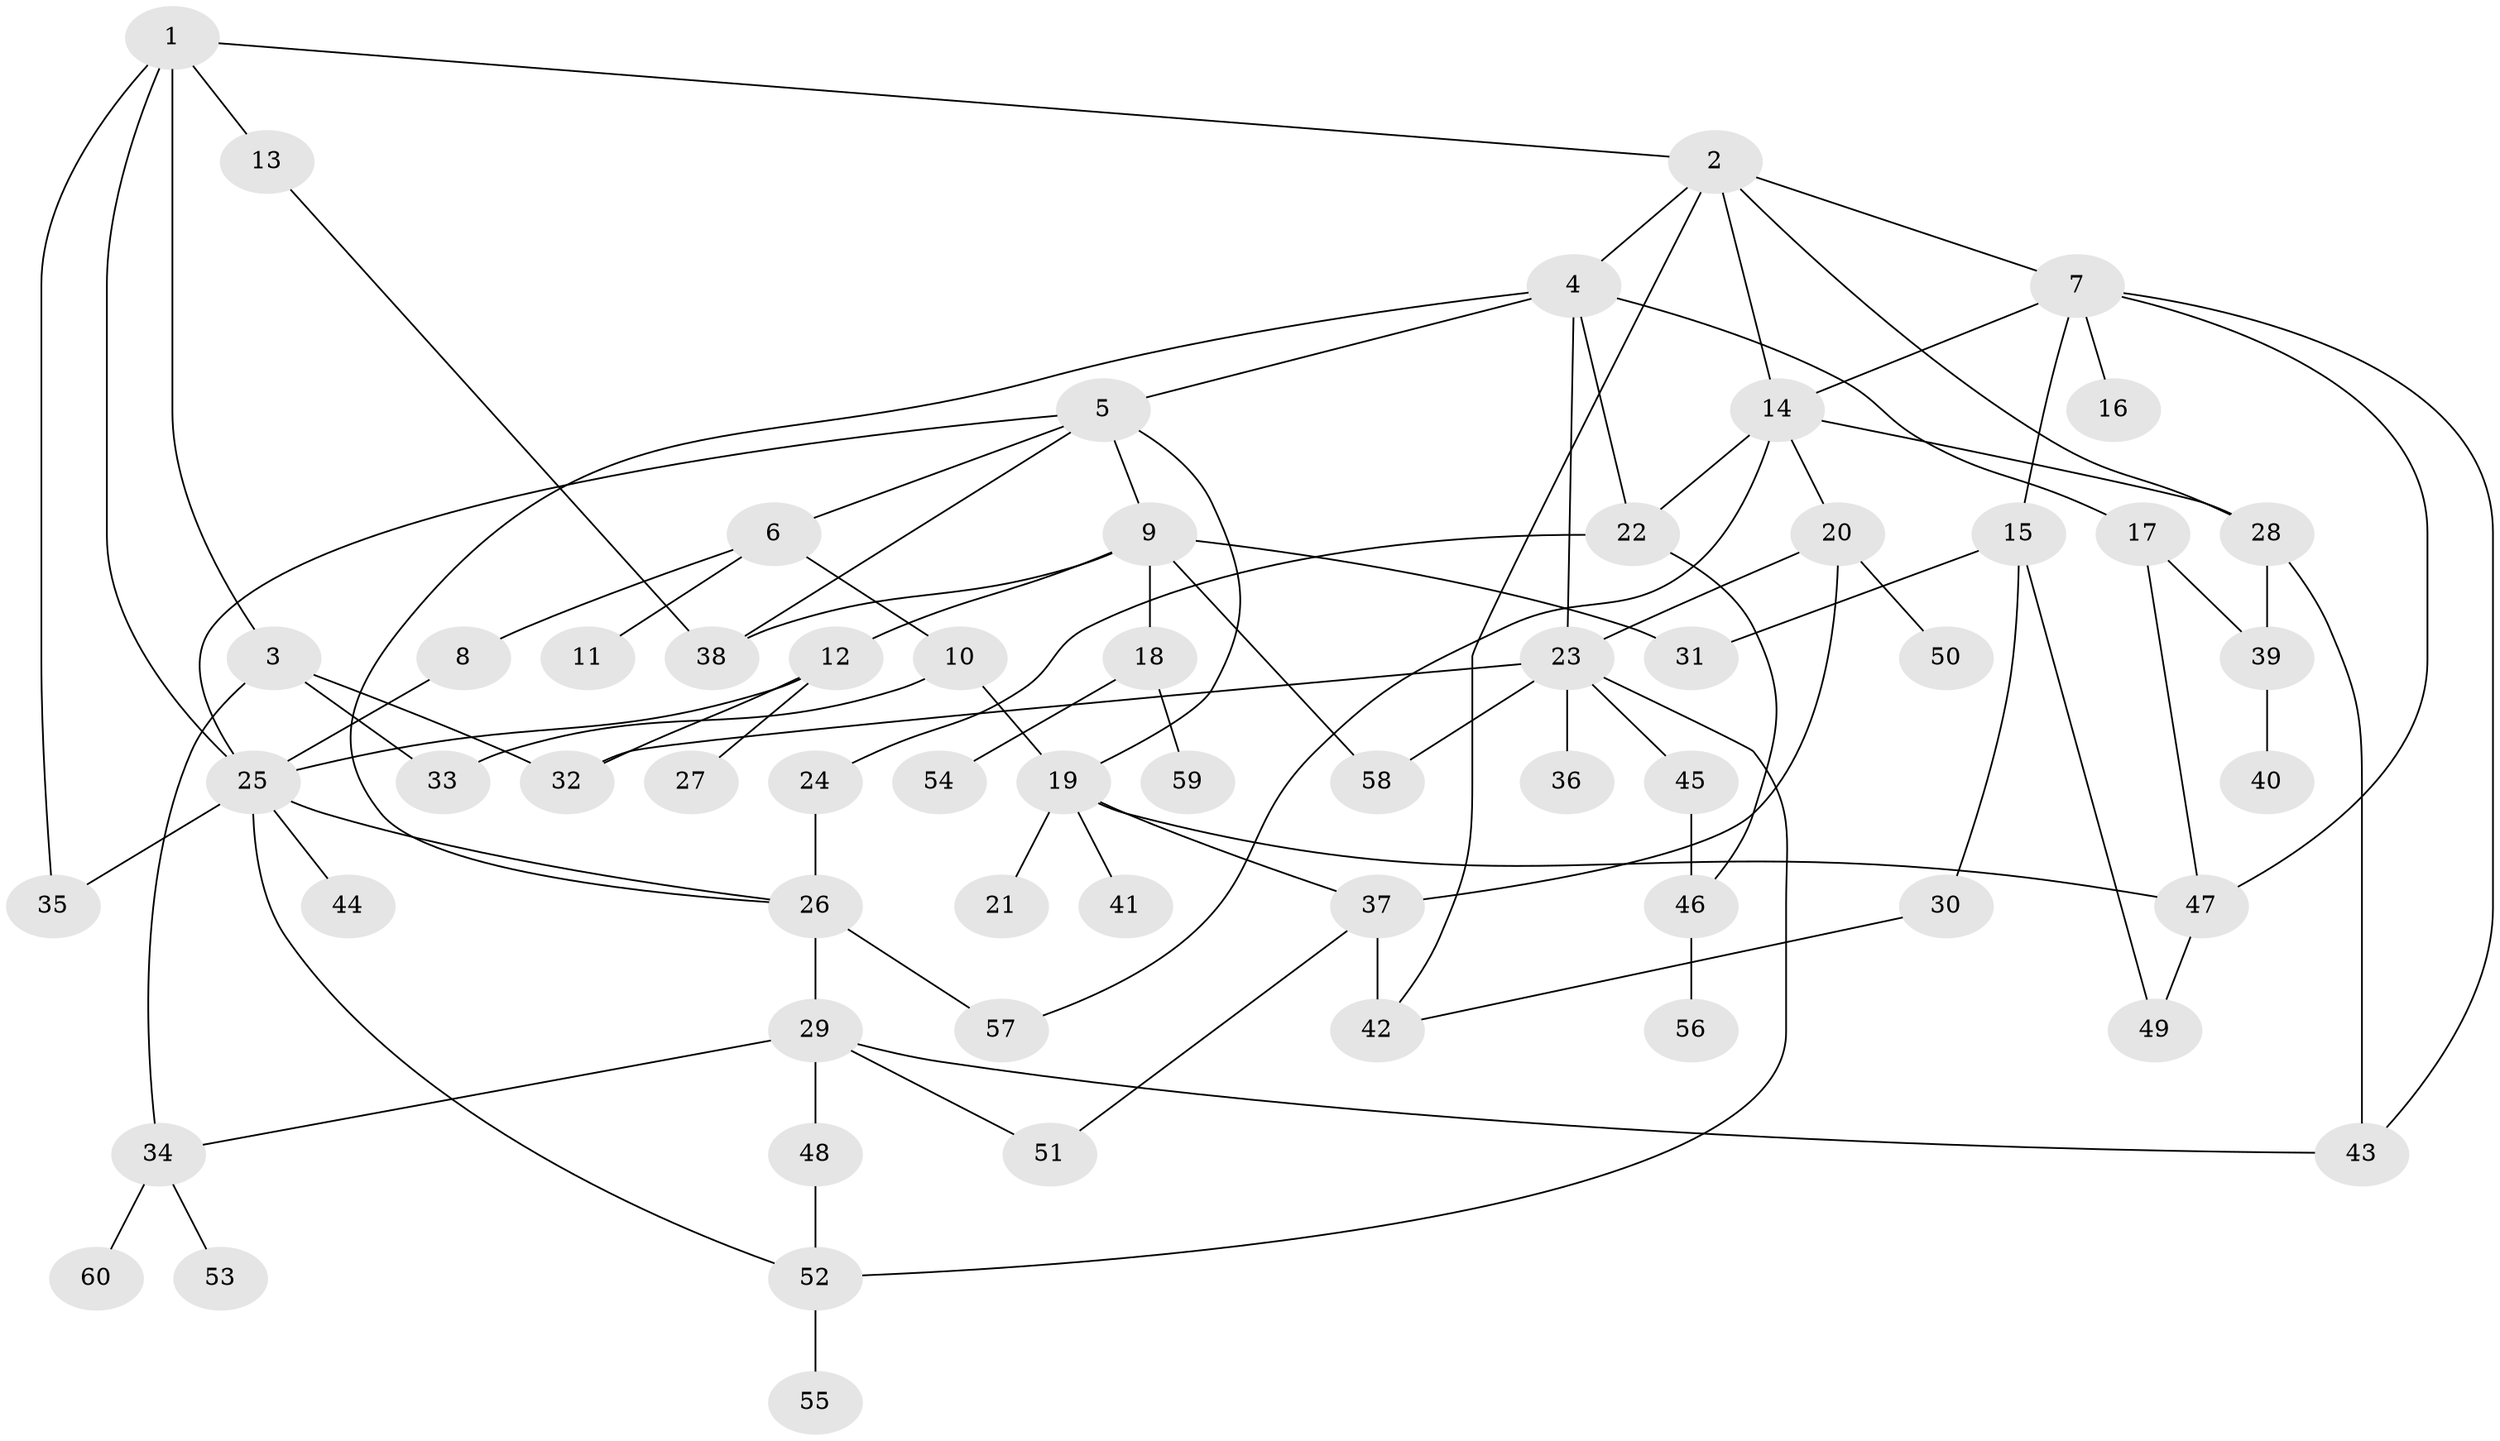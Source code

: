 // original degree distribution, {4: 0.08403361344537816, 7: 0.01680672268907563, 6: 0.05042016806722689, 3: 0.20168067226890757, 5: 0.04201680672268908, 2: 0.2689075630252101, 1: 0.31932773109243695, 8: 0.008403361344537815, 9: 0.008403361344537815}
// Generated by graph-tools (version 1.1) at 2025/34/03/09/25 02:34:23]
// undirected, 60 vertices, 92 edges
graph export_dot {
graph [start="1"]
  node [color=gray90,style=filled];
  1;
  2;
  3;
  4;
  5;
  6;
  7;
  8;
  9;
  10;
  11;
  12;
  13;
  14;
  15;
  16;
  17;
  18;
  19;
  20;
  21;
  22;
  23;
  24;
  25;
  26;
  27;
  28;
  29;
  30;
  31;
  32;
  33;
  34;
  35;
  36;
  37;
  38;
  39;
  40;
  41;
  42;
  43;
  44;
  45;
  46;
  47;
  48;
  49;
  50;
  51;
  52;
  53;
  54;
  55;
  56;
  57;
  58;
  59;
  60;
  1 -- 2 [weight=1.0];
  1 -- 3 [weight=1.0];
  1 -- 13 [weight=1.0];
  1 -- 25 [weight=1.0];
  1 -- 35 [weight=1.0];
  2 -- 4 [weight=1.0];
  2 -- 7 [weight=1.0];
  2 -- 14 [weight=1.0];
  2 -- 28 [weight=1.0];
  2 -- 42 [weight=1.0];
  3 -- 32 [weight=1.0];
  3 -- 33 [weight=1.0];
  3 -- 34 [weight=1.0];
  4 -- 5 [weight=1.0];
  4 -- 17 [weight=2.0];
  4 -- 22 [weight=1.0];
  4 -- 23 [weight=1.0];
  4 -- 26 [weight=1.0];
  5 -- 6 [weight=1.0];
  5 -- 9 [weight=1.0];
  5 -- 19 [weight=1.0];
  5 -- 25 [weight=1.0];
  5 -- 38 [weight=1.0];
  6 -- 8 [weight=1.0];
  6 -- 10 [weight=1.0];
  6 -- 11 [weight=1.0];
  7 -- 14 [weight=1.0];
  7 -- 15 [weight=1.0];
  7 -- 16 [weight=1.0];
  7 -- 43 [weight=1.0];
  7 -- 47 [weight=1.0];
  8 -- 25 [weight=1.0];
  9 -- 12 [weight=1.0];
  9 -- 18 [weight=1.0];
  9 -- 31 [weight=1.0];
  9 -- 38 [weight=1.0];
  9 -- 58 [weight=1.0];
  10 -- 19 [weight=1.0];
  10 -- 33 [weight=1.0];
  12 -- 25 [weight=1.0];
  12 -- 27 [weight=1.0];
  12 -- 32 [weight=1.0];
  13 -- 38 [weight=1.0];
  14 -- 20 [weight=1.0];
  14 -- 22 [weight=1.0];
  14 -- 28 [weight=1.0];
  14 -- 57 [weight=1.0];
  15 -- 30 [weight=1.0];
  15 -- 31 [weight=1.0];
  15 -- 49 [weight=1.0];
  17 -- 39 [weight=2.0];
  17 -- 47 [weight=1.0];
  18 -- 54 [weight=1.0];
  18 -- 59 [weight=1.0];
  19 -- 21 [weight=1.0];
  19 -- 37 [weight=1.0];
  19 -- 41 [weight=1.0];
  19 -- 47 [weight=1.0];
  20 -- 23 [weight=1.0];
  20 -- 37 [weight=1.0];
  20 -- 50 [weight=1.0];
  22 -- 24 [weight=1.0];
  22 -- 46 [weight=1.0];
  23 -- 32 [weight=1.0];
  23 -- 36 [weight=1.0];
  23 -- 45 [weight=1.0];
  23 -- 52 [weight=1.0];
  23 -- 58 [weight=1.0];
  24 -- 26 [weight=1.0];
  25 -- 26 [weight=1.0];
  25 -- 35 [weight=1.0];
  25 -- 44 [weight=1.0];
  25 -- 52 [weight=1.0];
  26 -- 29 [weight=4.0];
  26 -- 57 [weight=1.0];
  28 -- 39 [weight=1.0];
  28 -- 43 [weight=1.0];
  29 -- 34 [weight=1.0];
  29 -- 43 [weight=1.0];
  29 -- 48 [weight=1.0];
  29 -- 51 [weight=1.0];
  30 -- 42 [weight=1.0];
  34 -- 53 [weight=1.0];
  34 -- 60 [weight=1.0];
  37 -- 42 [weight=3.0];
  37 -- 51 [weight=1.0];
  39 -- 40 [weight=1.0];
  45 -- 46 [weight=1.0];
  46 -- 56 [weight=1.0];
  47 -- 49 [weight=1.0];
  48 -- 52 [weight=1.0];
  52 -- 55 [weight=1.0];
}
